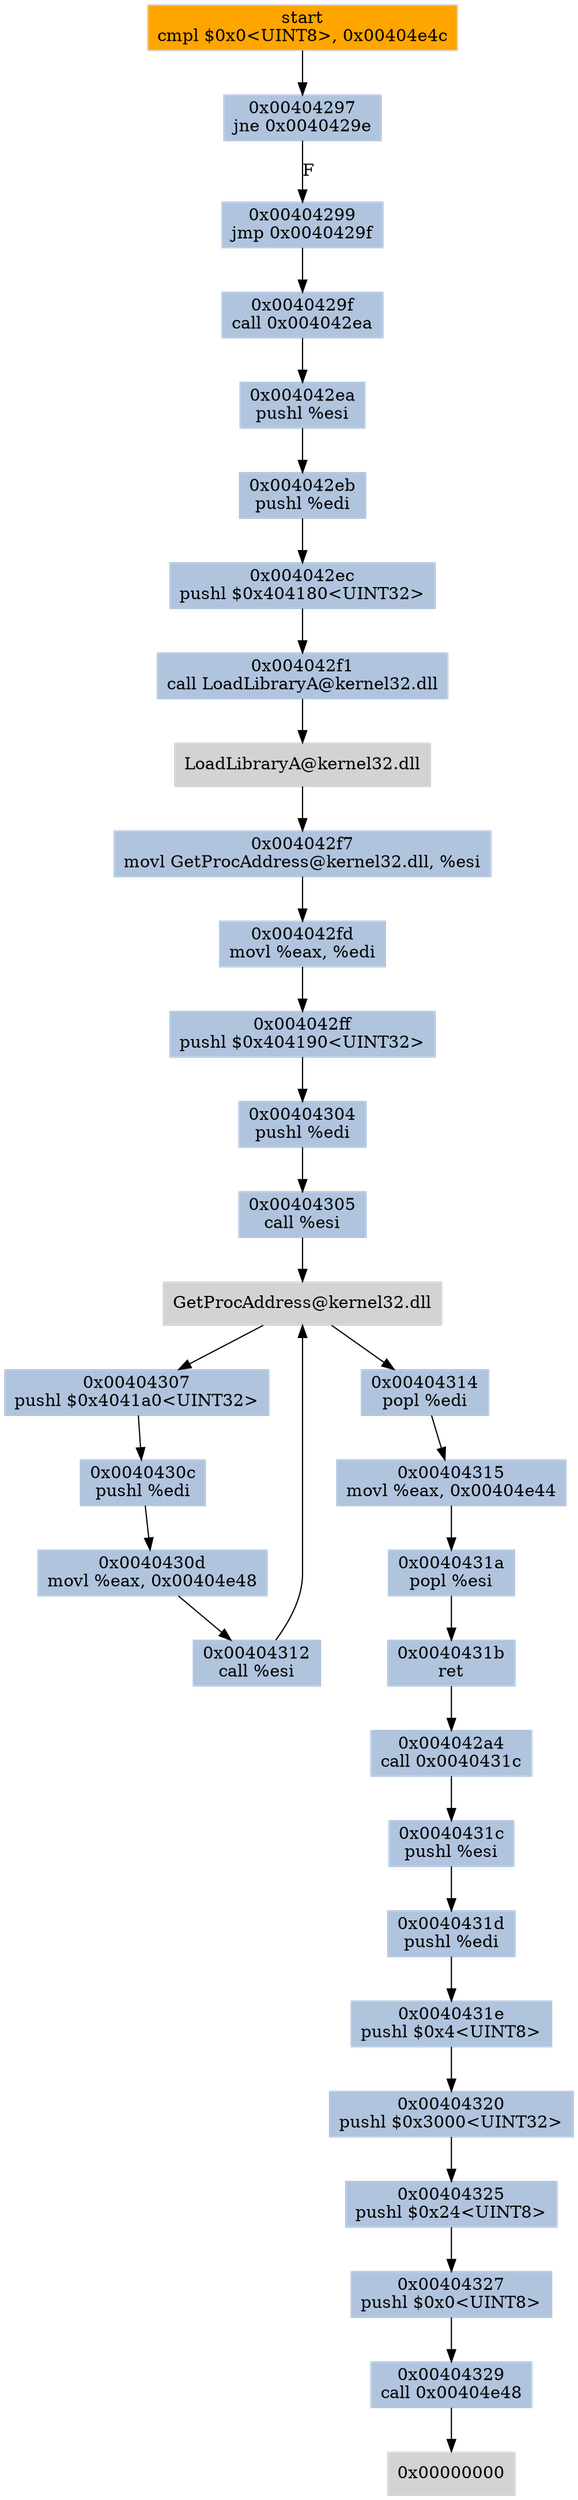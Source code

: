 digraph G {
node[shape=rectangle,style=filled,fillcolor=lightsteelblue,color=lightsteelblue]
bgcolor="transparent"
a0x00404290cmpl_0x0UINT8_0x00404e4c[label="start\ncmpl $0x0<UINT8>, 0x00404e4c",color="lightgrey",fillcolor="orange"];
a0x00404297jne_0x0040429e[label="0x00404297\njne 0x0040429e"];
a0x00404299jmp_0x0040429f[label="0x00404299\njmp 0x0040429f"];
a0x0040429fcall_0x004042ea[label="0x0040429f\ncall 0x004042ea"];
a0x004042eapushl_esi[label="0x004042ea\npushl %esi"];
a0x004042ebpushl_edi[label="0x004042eb\npushl %edi"];
a0x004042ecpushl_0x404180UINT32[label="0x004042ec\npushl $0x404180<UINT32>"];
a0x004042f1call_LoadLibraryA_kernel32_dll[label="0x004042f1\ncall LoadLibraryA@kernel32.dll"];
LoadLibraryA_kernel32_dll[label="LoadLibraryA@kernel32.dll",color="lightgrey",fillcolor="lightgrey"];
a0x004042f7movl_GetProcAddress_kernel32_dll_esi[label="0x004042f7\nmovl GetProcAddress@kernel32.dll, %esi"];
a0x004042fdmovl_eax_edi[label="0x004042fd\nmovl %eax, %edi"];
a0x004042ffpushl_0x404190UINT32[label="0x004042ff\npushl $0x404190<UINT32>"];
a0x00404304pushl_edi[label="0x00404304\npushl %edi"];
a0x00404305call_esi[label="0x00404305\ncall %esi"];
GetProcAddress_kernel32_dll[label="GetProcAddress@kernel32.dll",color="lightgrey",fillcolor="lightgrey"];
a0x00404307pushl_0x4041a0UINT32[label="0x00404307\npushl $0x4041a0<UINT32>"];
a0x0040430cpushl_edi[label="0x0040430c\npushl %edi"];
a0x0040430dmovl_eax_0x00404e48[label="0x0040430d\nmovl %eax, 0x00404e48"];
a0x00404312call_esi[label="0x00404312\ncall %esi"];
a0x00404314popl_edi[label="0x00404314\npopl %edi"];
a0x00404315movl_eax_0x00404e44[label="0x00404315\nmovl %eax, 0x00404e44"];
a0x0040431apopl_esi[label="0x0040431a\npopl %esi"];
a0x0040431bret[label="0x0040431b\nret"];
a0x004042a4call_0x0040431c[label="0x004042a4\ncall 0x0040431c"];
a0x0040431cpushl_esi[label="0x0040431c\npushl %esi"];
a0x0040431dpushl_edi[label="0x0040431d\npushl %edi"];
a0x0040431epushl_0x4UINT8[label="0x0040431e\npushl $0x4<UINT8>"];
a0x00404320pushl_0x3000UINT32[label="0x00404320\npushl $0x3000<UINT32>"];
a0x00404325pushl_0x24UINT8[label="0x00404325\npushl $0x24<UINT8>"];
a0x00404327pushl_0x0UINT8[label="0x00404327\npushl $0x0<UINT8>"];
a0x00404329call_0x00404e48[label="0x00404329\ncall 0x00404e48"];
a0x00000000[label="0x00000000",color="lightgrey",fillcolor="lightgrey"];
a0x00404290cmpl_0x0UINT8_0x00404e4c -> a0x00404297jne_0x0040429e [color="#000000"];
a0x00404297jne_0x0040429e -> a0x00404299jmp_0x0040429f [color="#000000",label="F"];
a0x00404299jmp_0x0040429f -> a0x0040429fcall_0x004042ea [color="#000000"];
a0x0040429fcall_0x004042ea -> a0x004042eapushl_esi [color="#000000"];
a0x004042eapushl_esi -> a0x004042ebpushl_edi [color="#000000"];
a0x004042ebpushl_edi -> a0x004042ecpushl_0x404180UINT32 [color="#000000"];
a0x004042ecpushl_0x404180UINT32 -> a0x004042f1call_LoadLibraryA_kernel32_dll [color="#000000"];
a0x004042f1call_LoadLibraryA_kernel32_dll -> LoadLibraryA_kernel32_dll [color="#000000"];
LoadLibraryA_kernel32_dll -> a0x004042f7movl_GetProcAddress_kernel32_dll_esi [color="#000000"];
a0x004042f7movl_GetProcAddress_kernel32_dll_esi -> a0x004042fdmovl_eax_edi [color="#000000"];
a0x004042fdmovl_eax_edi -> a0x004042ffpushl_0x404190UINT32 [color="#000000"];
a0x004042ffpushl_0x404190UINT32 -> a0x00404304pushl_edi [color="#000000"];
a0x00404304pushl_edi -> a0x00404305call_esi [color="#000000"];
a0x00404305call_esi -> GetProcAddress_kernel32_dll [color="#000000"];
GetProcAddress_kernel32_dll -> a0x00404307pushl_0x4041a0UINT32 [color="#000000"];
a0x00404307pushl_0x4041a0UINT32 -> a0x0040430cpushl_edi [color="#000000"];
a0x0040430cpushl_edi -> a0x0040430dmovl_eax_0x00404e48 [color="#000000"];
a0x0040430dmovl_eax_0x00404e48 -> a0x00404312call_esi [color="#000000"];
a0x00404312call_esi -> GetProcAddress_kernel32_dll [color="#000000"];
GetProcAddress_kernel32_dll -> a0x00404314popl_edi [color="#000000"];
a0x00404314popl_edi -> a0x00404315movl_eax_0x00404e44 [color="#000000"];
a0x00404315movl_eax_0x00404e44 -> a0x0040431apopl_esi [color="#000000"];
a0x0040431apopl_esi -> a0x0040431bret [color="#000000"];
a0x0040431bret -> a0x004042a4call_0x0040431c [color="#000000"];
a0x004042a4call_0x0040431c -> a0x0040431cpushl_esi [color="#000000"];
a0x0040431cpushl_esi -> a0x0040431dpushl_edi [color="#000000"];
a0x0040431dpushl_edi -> a0x0040431epushl_0x4UINT8 [color="#000000"];
a0x0040431epushl_0x4UINT8 -> a0x00404320pushl_0x3000UINT32 [color="#000000"];
a0x00404320pushl_0x3000UINT32 -> a0x00404325pushl_0x24UINT8 [color="#000000"];
a0x00404325pushl_0x24UINT8 -> a0x00404327pushl_0x0UINT8 [color="#000000"];
a0x00404327pushl_0x0UINT8 -> a0x00404329call_0x00404e48 [color="#000000"];
a0x00404329call_0x00404e48 -> a0x00000000 [color="#000000"];
}
